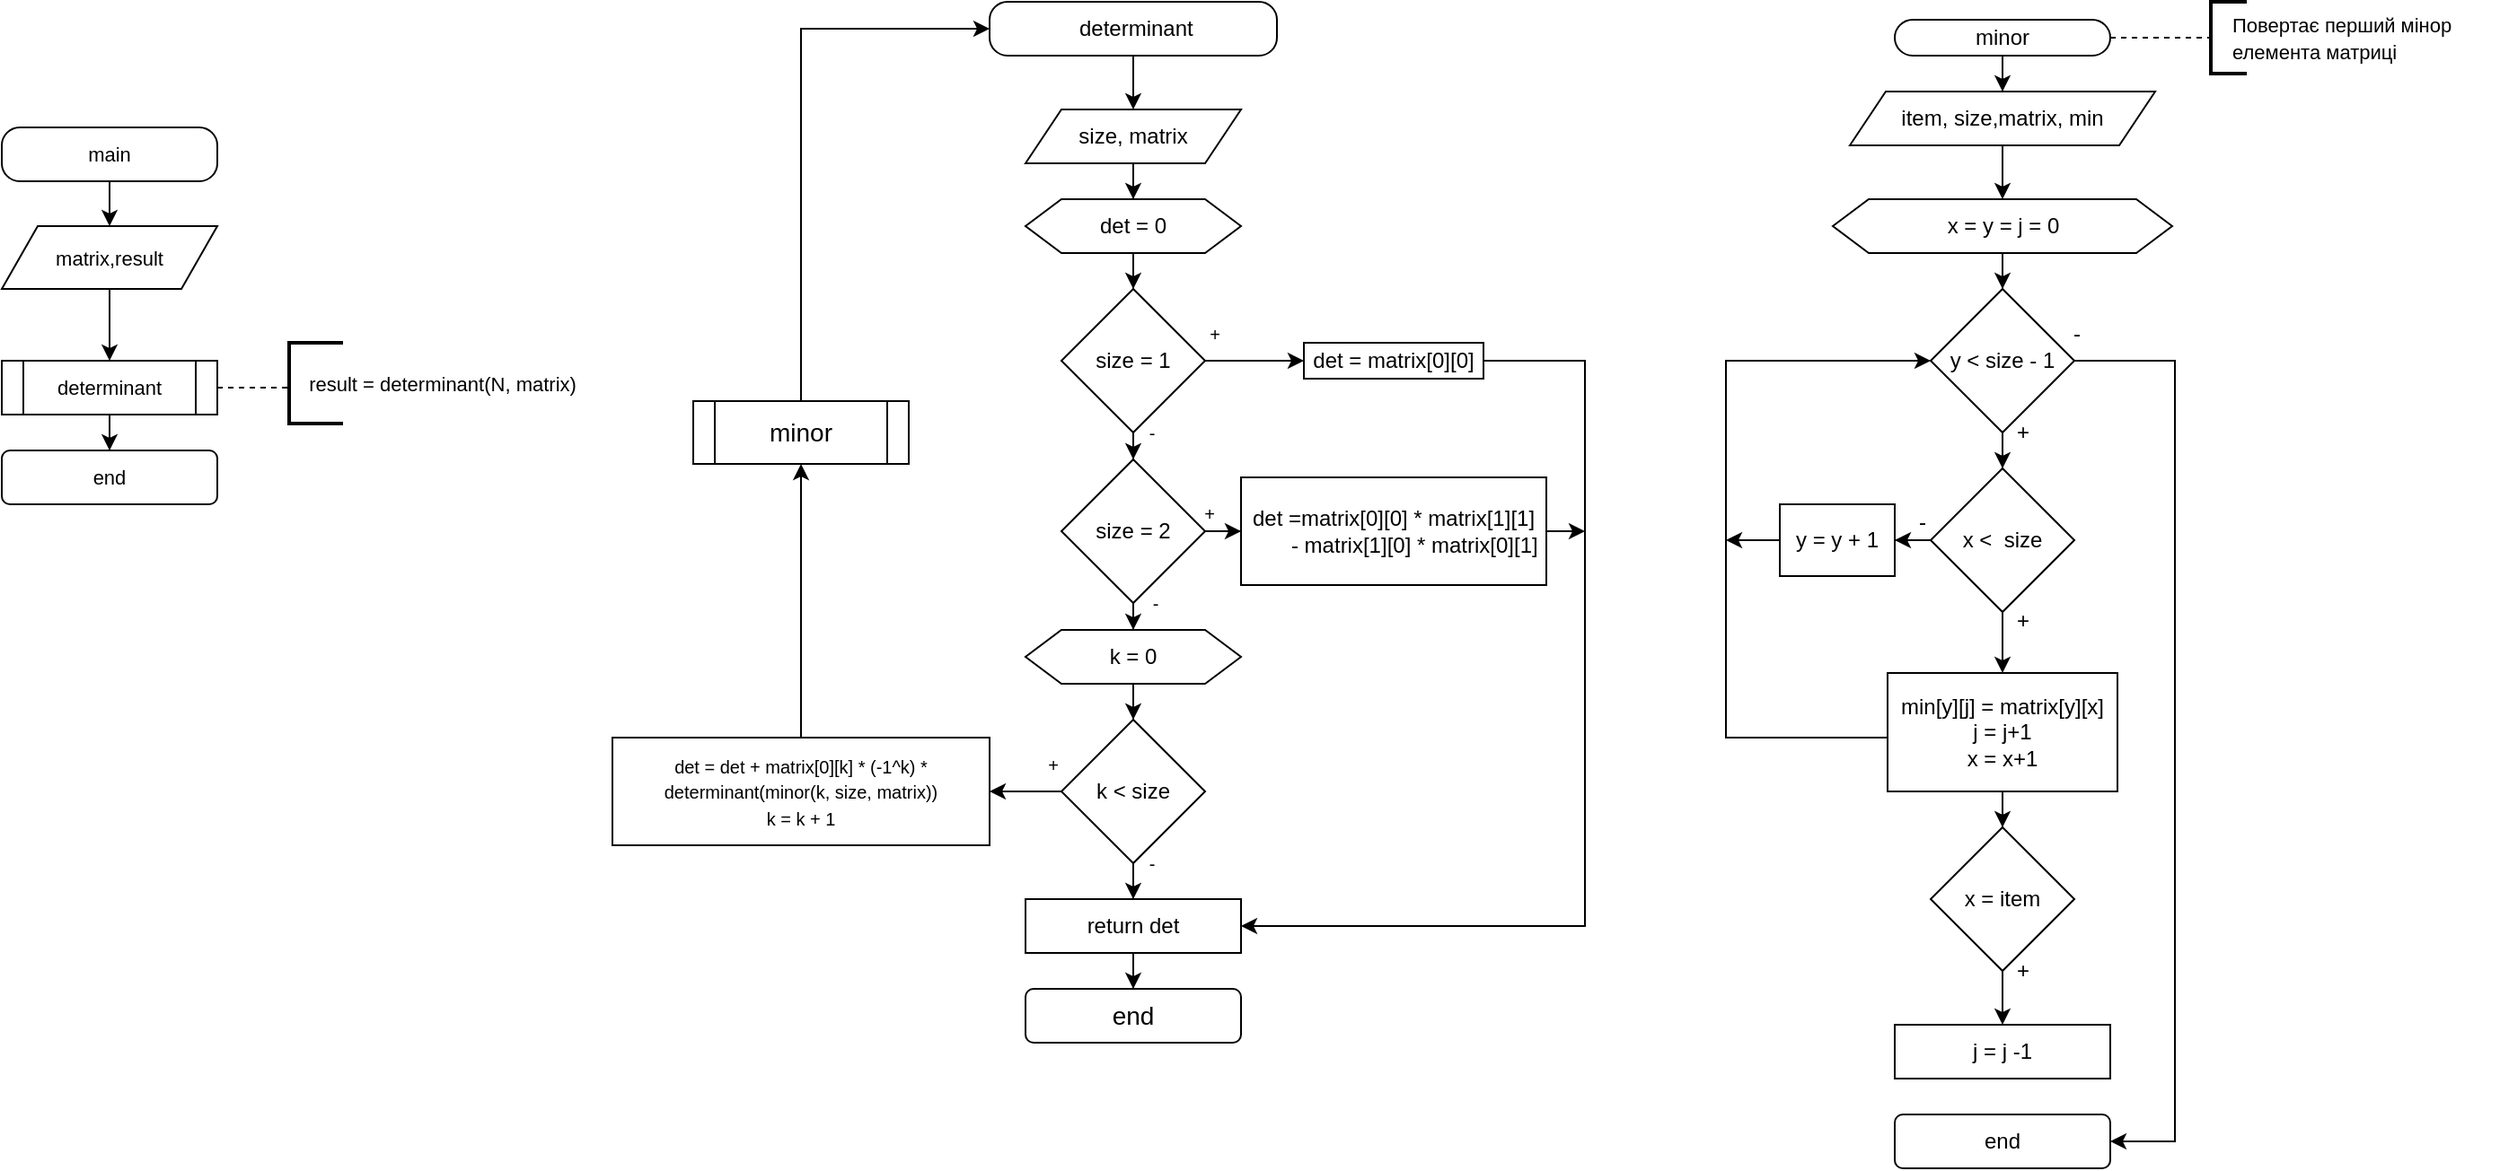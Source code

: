 <mxfile version="20.6.0" type="device"><diagram id="xwxrCnPrzuQv0ZZYlYmj" name="Страница 1"><mxGraphModel dx="2249" dy="790" grid="1" gridSize="10" guides="1" tooltips="1" connect="1" arrows="1" fold="1" page="1" pageScale="1" pageWidth="827" pageHeight="1169" math="0" shadow="0"><root><mxCell id="0"/><mxCell id="1" parent="0"/><mxCell id="r06fIW9i01RZ_X12E-_H-40" value="" style="edgeStyle=orthogonalEdgeStyle;rounded=0;orthogonalLoop=1;jettySize=auto;html=1;fontFamily=Helvetica;fontSize=12;fontColor=default;" parent="1" source="r06fIW9i01RZ_X12E-_H-7" target="r06fIW9i01RZ_X12E-_H-39" edge="1"><mxGeometry relative="1" as="geometry"/></mxCell><mxCell id="r06fIW9i01RZ_X12E-_H-7" value="minor" style="rounded=1;whiteSpace=wrap;html=1;absoluteArcSize=1;" parent="1" vertex="1"><mxGeometry x="354" y="340" width="120" height="20" as="geometry"/></mxCell><mxCell id="r06fIW9i01RZ_X12E-_H-43" value="" style="edgeStyle=orthogonalEdgeStyle;rounded=0;orthogonalLoop=1;jettySize=auto;html=1;fontFamily=Helvetica;fontSize=12;fontColor=default;" parent="1" source="r06fIW9i01RZ_X12E-_H-12" target="r06fIW9i01RZ_X12E-_H-18" edge="1"><mxGeometry relative="1" as="geometry"/></mxCell><mxCell id="r06fIW9i01RZ_X12E-_H-74" style="edgeStyle=orthogonalEdgeStyle;rounded=0;orthogonalLoop=1;jettySize=auto;html=1;entryX=1;entryY=0.5;entryDx=0;entryDy=0;fontFamily=Helvetica;fontSize=12;fontColor=default;" parent="1" source="r06fIW9i01RZ_X12E-_H-12" target="r06fIW9i01RZ_X12E-_H-60" edge="1"><mxGeometry relative="1" as="geometry"><Array as="points"><mxPoint x="510" y="530"/><mxPoint x="510" y="965"/></Array></mxGeometry></mxCell><mxCell id="r06fIW9i01RZ_X12E-_H-12" value="y &amp;lt; size - 1" style="rhombus;whiteSpace=wrap;html=1;rounded=0;allowArrows=1;double=0;noLabel=0;" parent="1" vertex="1"><mxGeometry x="374" y="490" width="80" height="80" as="geometry"/></mxCell><mxCell id="r06fIW9i01RZ_X12E-_H-83" value="" style="edgeStyle=orthogonalEdgeStyle;rounded=0;orthogonalLoop=1;jettySize=auto;html=1;fontFamily=Helvetica;fontSize=12;fontColor=default;" parent="1" source="r06fIW9i01RZ_X12E-_H-18" target="r06fIW9i01RZ_X12E-_H-79" edge="1"><mxGeometry relative="1" as="geometry"/></mxCell><mxCell id="r06fIW9i01RZ_X12E-_H-89" value="" style="edgeStyle=orthogonalEdgeStyle;rounded=0;orthogonalLoop=1;jettySize=auto;html=1;fontFamily=Helvetica;fontSize=12;fontColor=default;" parent="1" source="r06fIW9i01RZ_X12E-_H-18" target="r06fIW9i01RZ_X12E-_H-44" edge="1"><mxGeometry relative="1" as="geometry"/></mxCell><mxCell id="r06fIW9i01RZ_X12E-_H-18" value="x &amp;lt;&amp;nbsp; size" style="rhombus;whiteSpace=wrap;html=1;rounded=0;allowArrows=1;double=0;noLabel=0;" parent="1" vertex="1"><mxGeometry x="374" y="590" width="80" height="80" as="geometry"/></mxCell><mxCell id="r06fIW9i01RZ_X12E-_H-26" value="" style="edgeStyle=orthogonalEdgeStyle;rounded=0;orthogonalLoop=1;jettySize=auto;html=1;" parent="1" source="r06fIW9i01RZ_X12E-_H-24" target="r06fIW9i01RZ_X12E-_H-12" edge="1"><mxGeometry relative="1" as="geometry"/></mxCell><mxCell id="r06fIW9i01RZ_X12E-_H-24" value="&lt;div&gt;x = y = j = 0&lt;br&gt;&lt;/div&gt;" style="shape=hexagon;perimeter=hexagonPerimeter2;whiteSpace=wrap;html=1;fixedSize=1;rounded=0;" parent="1" vertex="1"><mxGeometry x="319.5" y="440" width="189" height="30" as="geometry"/></mxCell><mxCell id="r06fIW9i01RZ_X12E-_H-41" value="" style="edgeStyle=orthogonalEdgeStyle;rounded=0;orthogonalLoop=1;jettySize=auto;html=1;fontFamily=Helvetica;fontSize=12;fontColor=default;" parent="1" source="r06fIW9i01RZ_X12E-_H-39" target="r06fIW9i01RZ_X12E-_H-24" edge="1"><mxGeometry relative="1" as="geometry"/></mxCell><mxCell id="r06fIW9i01RZ_X12E-_H-39" value="item, size,matrix, min" style="shape=parallelogram;perimeter=parallelogramPerimeter;whiteSpace=wrap;html=1;fixedSize=1;rounded=0;strokeColor=default;fontFamily=Helvetica;fontSize=12;fontColor=default;fillColor=default;" parent="1" vertex="1"><mxGeometry x="329" y="380" width="170" height="30" as="geometry"/></mxCell><mxCell id="r06fIW9i01RZ_X12E-_H-69" style="edgeStyle=orthogonalEdgeStyle;rounded=0;orthogonalLoop=1;jettySize=auto;html=1;entryX=0;entryY=0.5;entryDx=0;entryDy=0;fontFamily=Helvetica;fontSize=12;fontColor=default;" parent="1" source="r06fIW9i01RZ_X12E-_H-44" target="r06fIW9i01RZ_X12E-_H-12" edge="1"><mxGeometry relative="1" as="geometry"><Array as="points"><mxPoint x="260" y="740"/><mxPoint x="260" y="530"/></Array></mxGeometry></mxCell><mxCell id="r06fIW9i01RZ_X12E-_H-90" value="" style="edgeStyle=orthogonalEdgeStyle;rounded=0;orthogonalLoop=1;jettySize=auto;html=1;fontFamily=Helvetica;fontSize=12;fontColor=default;entryX=0.5;entryY=0;entryDx=0;entryDy=0;" parent="1" source="r06fIW9i01RZ_X12E-_H-44" target="r06fIW9i01RZ_X12E-_H-48" edge="1"><mxGeometry relative="1" as="geometry"/></mxCell><mxCell id="r06fIW9i01RZ_X12E-_H-44" value="&lt;div&gt;min[y][j] = matrix[y][x]&lt;/div&gt;&lt;div&gt;j = j+1&lt;br&gt;&lt;/div&gt;&lt;div&gt;x = x+1&lt;br&gt;&lt;/div&gt;" style="rounded=0;whiteSpace=wrap;html=1;strokeColor=default;fontFamily=Helvetica;fontSize=12;fontColor=default;fillColor=default;" parent="1" vertex="1"><mxGeometry x="350" y="704" width="128" height="66" as="geometry"/></mxCell><mxCell id="r06fIW9i01RZ_X12E-_H-51" value="" style="edgeStyle=orthogonalEdgeStyle;rounded=0;orthogonalLoop=1;jettySize=auto;html=1;fontFamily=Helvetica;fontSize=12;fontColor=default;" parent="1" source="r06fIW9i01RZ_X12E-_H-48" target="r06fIW9i01RZ_X12E-_H-50" edge="1"><mxGeometry relative="1" as="geometry"/></mxCell><mxCell id="r06fIW9i01RZ_X12E-_H-48" value="x = item" style="rhombus;whiteSpace=wrap;html=1;rounded=0;strokeColor=default;fontFamily=Helvetica;fontSize=12;fontColor=default;fillColor=default;" parent="1" vertex="1"><mxGeometry x="374" y="790" width="80" height="80" as="geometry"/></mxCell><mxCell id="r06fIW9i01RZ_X12E-_H-50" value="j = j -1" style="whiteSpace=wrap;html=1;rounded=0;" parent="1" vertex="1"><mxGeometry x="354" y="900" width="120" height="30" as="geometry"/></mxCell><mxCell id="r06fIW9i01RZ_X12E-_H-60" value="end" style="rounded=1;whiteSpace=wrap;html=1;strokeColor=default;fontFamily=Helvetica;fontSize=12;fontColor=default;fillColor=default;" parent="1" vertex="1"><mxGeometry x="354" y="950" width="120" height="30" as="geometry"/></mxCell><mxCell id="r06fIW9i01RZ_X12E-_H-64" value="-" style="text;html=1;align=center;verticalAlign=middle;resizable=0;points=[];autosize=1;strokeColor=none;fillColor=none;fontSize=12;fontFamily=Helvetica;fontColor=default;rounded=0;" parent="1" vertex="1"><mxGeometry x="354" y="605" width="30" height="30" as="geometry"/></mxCell><mxCell id="r06fIW9i01RZ_X12E-_H-65" value="+" style="text;html=1;align=center;verticalAlign=middle;resizable=0;points=[];autosize=1;strokeColor=none;fillColor=none;fontSize=12;fontFamily=Helvetica;fontColor=default;" parent="1" vertex="1"><mxGeometry x="410" y="660" width="30" height="30" as="geometry"/></mxCell><mxCell id="r06fIW9i01RZ_X12E-_H-66" value="+" style="text;html=1;align=center;verticalAlign=middle;resizable=0;points=[];autosize=1;strokeColor=none;fillColor=none;fontSize=12;fontFamily=Helvetica;fontColor=default;rounded=0;" parent="1" vertex="1"><mxGeometry x="410" y="555" width="30" height="30" as="geometry"/></mxCell><mxCell id="r06fIW9i01RZ_X12E-_H-67" value="-" style="text;html=1;align=center;verticalAlign=middle;resizable=0;points=[];autosize=1;strokeColor=none;fillColor=none;fontSize=12;fontFamily=Helvetica;fontColor=default;" parent="1" vertex="1"><mxGeometry x="440" y="500" width="30" height="30" as="geometry"/></mxCell><mxCell id="r06fIW9i01RZ_X12E-_H-68" value="+" style="text;html=1;align=center;verticalAlign=middle;resizable=0;points=[];autosize=1;strokeColor=none;fillColor=none;fontSize=12;fontFamily=Helvetica;fontColor=default;" parent="1" vertex="1"><mxGeometry x="410" y="855" width="30" height="30" as="geometry"/></mxCell><mxCell id="r06fIW9i01RZ_X12E-_H-87" style="edgeStyle=orthogonalEdgeStyle;rounded=0;orthogonalLoop=1;jettySize=auto;html=1;fontFamily=Helvetica;fontSize=12;fontColor=default;" parent="1" source="r06fIW9i01RZ_X12E-_H-79" edge="1"><mxGeometry relative="1" as="geometry"><mxPoint x="260" y="630" as="targetPoint"/></mxGeometry></mxCell><mxCell id="r06fIW9i01RZ_X12E-_H-79" value="y = y + 1" style="rounded=0;whiteSpace=wrap;html=1;strokeColor=default;fontFamily=Helvetica;fontSize=12;fontColor=default;fillColor=default;" parent="1" vertex="1"><mxGeometry x="290" y="610" width="64" height="40" as="geometry"/></mxCell><mxCell id="r06fIW9i01RZ_X12E-_H-91" value="" style="endArrow=none;dashed=1;html=1;rounded=0;fontFamily=Helvetica;fontSize=12;fontColor=default;" parent="1" edge="1"><mxGeometry width="50" height="50" relative="1" as="geometry"><mxPoint x="474" y="350" as="sourcePoint"/><mxPoint x="530" y="350" as="targetPoint"/></mxGeometry></mxCell><mxCell id="r06fIW9i01RZ_X12E-_H-93" value="" style="strokeWidth=2;html=1;shape=mxgraph.flowchart.annotation_1;align=left;pointerEvents=1;rounded=0;strokeColor=default;fontFamily=Helvetica;fontSize=12;fontColor=default;fillColor=default;" parent="1" vertex="1"><mxGeometry x="530" y="330" width="20" height="40" as="geometry"/></mxCell><mxCell id="r06fIW9i01RZ_X12E-_H-94" value="&lt;div align=&quot;left&quot;&gt;&lt;font style=&quot;font-size: 11px;&quot;&gt;Повертає перший мінор &lt;br&gt;&lt;/font&gt;&lt;/div&gt;&lt;div align=&quot;left&quot;&gt;&lt;font style=&quot;font-size: 11px;&quot;&gt;елемента матриці&lt;/font&gt;&lt;/div&gt;" style="text;html=1;align=left;verticalAlign=middle;resizable=0;points=[];autosize=1;strokeColor=none;fillColor=none;fontSize=12;fontFamily=Helvetica;fontColor=default;" parent="1" vertex="1"><mxGeometry x="540" y="330" width="150" height="40" as="geometry"/></mxCell><mxCell id="mHgFgrsqtLcGtWLCSfe8-1" value="" style="edgeStyle=orthogonalEdgeStyle;rounded=0;orthogonalLoop=1;jettySize=auto;html=1;" edge="1" parent="1" source="mHgFgrsqtLcGtWLCSfe8-2" target="mHgFgrsqtLcGtWLCSfe8-4"><mxGeometry relative="1" as="geometry"/></mxCell><mxCell id="mHgFgrsqtLcGtWLCSfe8-2" value="&amp;nbsp;determinant" style="rounded=1;whiteSpace=wrap;html=1;absoluteArcSize=1;" vertex="1" parent="1"><mxGeometry x="-150" y="330" width="160" height="30" as="geometry"/></mxCell><mxCell id="mHgFgrsqtLcGtWLCSfe8-3" value="" style="edgeStyle=orthogonalEdgeStyle;rounded=0;orthogonalLoop=1;jettySize=auto;html=1;" edge="1" parent="1" source="mHgFgrsqtLcGtWLCSfe8-4" target="mHgFgrsqtLcGtWLCSfe8-6"><mxGeometry relative="1" as="geometry"/></mxCell><mxCell id="mHgFgrsqtLcGtWLCSfe8-4" value="size, matrix" style="shape=parallelogram;perimeter=parallelogramPerimeter;whiteSpace=wrap;html=1;fixedSize=1;rounded=0;" vertex="1" parent="1"><mxGeometry x="-130" y="390" width="120" height="30" as="geometry"/></mxCell><mxCell id="mHgFgrsqtLcGtWLCSfe8-5" value="" style="edgeStyle=orthogonalEdgeStyle;rounded=0;orthogonalLoop=1;jettySize=auto;html=1;" edge="1" parent="1" source="mHgFgrsqtLcGtWLCSfe8-6" target="mHgFgrsqtLcGtWLCSfe8-9"><mxGeometry relative="1" as="geometry"/></mxCell><mxCell id="mHgFgrsqtLcGtWLCSfe8-6" value="det = 0" style="shape=hexagon;perimeter=hexagonPerimeter2;whiteSpace=wrap;html=1;fixedSize=1;rounded=0;" vertex="1" parent="1"><mxGeometry x="-130" y="440" width="120" height="30" as="geometry"/></mxCell><mxCell id="mHgFgrsqtLcGtWLCSfe8-7" value="" style="edgeStyle=orthogonalEdgeStyle;rounded=0;orthogonalLoop=1;jettySize=auto;html=1;" edge="1" parent="1" source="mHgFgrsqtLcGtWLCSfe8-9" target="mHgFgrsqtLcGtWLCSfe8-11"><mxGeometry relative="1" as="geometry"/></mxCell><mxCell id="mHgFgrsqtLcGtWLCSfe8-8" value="" style="edgeStyle=orthogonalEdgeStyle;rounded=0;orthogonalLoop=1;jettySize=auto;html=1;" edge="1" parent="1" source="mHgFgrsqtLcGtWLCSfe8-9" target="mHgFgrsqtLcGtWLCSfe8-14"><mxGeometry relative="1" as="geometry"/></mxCell><mxCell id="mHgFgrsqtLcGtWLCSfe8-9" value="size = 1" style="rhombus;whiteSpace=wrap;html=1;rounded=0;" vertex="1" parent="1"><mxGeometry x="-110" y="490" width="80" height="80" as="geometry"/></mxCell><mxCell id="mHgFgrsqtLcGtWLCSfe8-10" style="edgeStyle=orthogonalEdgeStyle;rounded=0;orthogonalLoop=1;jettySize=auto;html=1;entryX=1;entryY=0.5;entryDx=0;entryDy=0;fontSize=10;" edge="1" parent="1" source="mHgFgrsqtLcGtWLCSfe8-11" target="mHgFgrsqtLcGtWLCSfe8-25"><mxGeometry relative="1" as="geometry"><Array as="points"><mxPoint x="181.5" y="530"/><mxPoint x="181.5" y="845"/></Array></mxGeometry></mxCell><mxCell id="mHgFgrsqtLcGtWLCSfe8-11" value="det = matrix[0][0]" style="rounded=0;whiteSpace=wrap;html=1;" vertex="1" parent="1"><mxGeometry x="25" y="520" width="100" height="20" as="geometry"/></mxCell><mxCell id="mHgFgrsqtLcGtWLCSfe8-12" value="" style="edgeStyle=orthogonalEdgeStyle;rounded=0;orthogonalLoop=1;jettySize=auto;html=1;" edge="1" parent="1" source="mHgFgrsqtLcGtWLCSfe8-14" target="mHgFgrsqtLcGtWLCSfe8-16"><mxGeometry relative="1" as="geometry"/></mxCell><mxCell id="mHgFgrsqtLcGtWLCSfe8-13" value="" style="edgeStyle=orthogonalEdgeStyle;rounded=0;orthogonalLoop=1;jettySize=auto;html=1;" edge="1" parent="1" source="mHgFgrsqtLcGtWLCSfe8-14" target="mHgFgrsqtLcGtWLCSfe8-18"><mxGeometry relative="1" as="geometry"/></mxCell><mxCell id="mHgFgrsqtLcGtWLCSfe8-14" value="size = 2" style="rhombus;whiteSpace=wrap;html=1;rounded=0;" vertex="1" parent="1"><mxGeometry x="-110" y="585" width="80" height="80" as="geometry"/></mxCell><mxCell id="mHgFgrsqtLcGtWLCSfe8-15" style="edgeStyle=orthogonalEdgeStyle;rounded=0;orthogonalLoop=1;jettySize=auto;html=1;fontSize=10;" edge="1" parent="1" source="mHgFgrsqtLcGtWLCSfe8-16"><mxGeometry relative="1" as="geometry"><mxPoint x="181.5" y="625" as="targetPoint"/></mxGeometry></mxCell><mxCell id="mHgFgrsqtLcGtWLCSfe8-16" value="&lt;div&gt;det =matrix[0][0] * matrix[1][1]&lt;/div&gt;&lt;div&gt;&amp;nbsp;&amp;nbsp;&amp;nbsp;&amp;nbsp;&amp;nbsp;&amp;nbsp; - matrix[1][0] * matrix[0][1]&lt;br&gt;&lt;/div&gt;" style="rounded=0;whiteSpace=wrap;html=1;" vertex="1" parent="1"><mxGeometry x="-10" y="595" width="170" height="60" as="geometry"/></mxCell><mxCell id="mHgFgrsqtLcGtWLCSfe8-17" value="" style="edgeStyle=orthogonalEdgeStyle;rounded=0;orthogonalLoop=1;jettySize=auto;html=1;" edge="1" parent="1" source="mHgFgrsqtLcGtWLCSfe8-18" target="mHgFgrsqtLcGtWLCSfe8-21"><mxGeometry relative="1" as="geometry"/></mxCell><mxCell id="mHgFgrsqtLcGtWLCSfe8-18" value="k = 0" style="shape=hexagon;perimeter=hexagonPerimeter2;whiteSpace=wrap;html=1;fixedSize=1;rounded=0;" vertex="1" parent="1"><mxGeometry x="-130" y="680" width="120" height="30" as="geometry"/></mxCell><mxCell id="mHgFgrsqtLcGtWLCSfe8-19" value="" style="edgeStyle=orthogonalEdgeStyle;rounded=0;orthogonalLoop=1;jettySize=auto;html=1;" edge="1" parent="1" source="mHgFgrsqtLcGtWLCSfe8-21" target="mHgFgrsqtLcGtWLCSfe8-23"><mxGeometry relative="1" as="geometry"/></mxCell><mxCell id="mHgFgrsqtLcGtWLCSfe8-20" value="" style="edgeStyle=orthogonalEdgeStyle;rounded=0;orthogonalLoop=1;jettySize=auto;html=1;" edge="1" parent="1" source="mHgFgrsqtLcGtWLCSfe8-21" target="mHgFgrsqtLcGtWLCSfe8-25"><mxGeometry relative="1" as="geometry"/></mxCell><mxCell id="mHgFgrsqtLcGtWLCSfe8-21" value="k &amp;lt; size" style="rhombus;whiteSpace=wrap;html=1;rounded=0;" vertex="1" parent="1"><mxGeometry x="-110" y="730" width="80" height="80" as="geometry"/></mxCell><mxCell id="mHgFgrsqtLcGtWLCSfe8-22" value="" style="edgeStyle=orthogonalEdgeStyle;rounded=0;orthogonalLoop=1;jettySize=auto;html=1;fontSize=14;" edge="1" parent="1" source="mHgFgrsqtLcGtWLCSfe8-23" target="mHgFgrsqtLcGtWLCSfe8-34"><mxGeometry relative="1" as="geometry"/></mxCell><mxCell id="mHgFgrsqtLcGtWLCSfe8-23" value="&lt;div&gt;&lt;font style=&quot;font-size: 10px;&quot;&gt;det = det + matrix[0][k] * (-1^k) * determinant(minor(k, size, matrix))&lt;br&gt;&lt;/font&gt;&lt;/div&gt;&lt;div&gt;&lt;font style=&quot;font-size: 10px;&quot;&gt;k = k + 1&lt;br&gt;&lt;/font&gt;&lt;/div&gt;" style="rounded=0;whiteSpace=wrap;html=1;" vertex="1" parent="1"><mxGeometry x="-360" y="740" width="210" height="60" as="geometry"/></mxCell><mxCell id="mHgFgrsqtLcGtWLCSfe8-24" value="" style="edgeStyle=orthogonalEdgeStyle;rounded=0;orthogonalLoop=1;jettySize=auto;html=1;fontSize=10;" edge="1" parent="1" source="mHgFgrsqtLcGtWLCSfe8-25" target="mHgFgrsqtLcGtWLCSfe8-32"><mxGeometry relative="1" as="geometry"/></mxCell><mxCell id="mHgFgrsqtLcGtWLCSfe8-25" value="&lt;div&gt;return det&lt;/div&gt;" style="whiteSpace=wrap;html=1;rounded=0;" vertex="1" parent="1"><mxGeometry x="-130" y="830" width="120" height="30" as="geometry"/></mxCell><mxCell id="mHgFgrsqtLcGtWLCSfe8-26" value="+" style="text;html=1;align=center;verticalAlign=middle;resizable=0;points=[];autosize=1;strokeColor=none;fillColor=none;fontSize=10;" vertex="1" parent="1"><mxGeometry x="-40" y="500" width="30" height="30" as="geometry"/></mxCell><mxCell id="mHgFgrsqtLcGtWLCSfe8-27" value="+" style="text;html=1;align=center;verticalAlign=middle;resizable=0;points=[];autosize=1;strokeColor=none;fillColor=none;fontSize=10;" vertex="1" parent="1"><mxGeometry x="-43" y="600" width="30" height="30" as="geometry"/></mxCell><mxCell id="mHgFgrsqtLcGtWLCSfe8-28" value="-" style="text;html=1;align=center;verticalAlign=middle;resizable=0;points=[];autosize=1;strokeColor=none;fillColor=none;fontSize=10;" vertex="1" parent="1"><mxGeometry x="-73" y="650" width="30" height="30" as="geometry"/></mxCell><mxCell id="mHgFgrsqtLcGtWLCSfe8-29" value="-" style="text;html=1;align=center;verticalAlign=middle;resizable=0;points=[];autosize=1;strokeColor=none;fillColor=none;fontSize=10;" vertex="1" parent="1"><mxGeometry x="-75" y="555" width="30" height="30" as="geometry"/></mxCell><mxCell id="mHgFgrsqtLcGtWLCSfe8-30" value="-" style="text;html=1;align=center;verticalAlign=middle;resizable=0;points=[];autosize=1;strokeColor=none;fillColor=none;fontSize=10;" vertex="1" parent="1"><mxGeometry x="-75" y="795" width="30" height="30" as="geometry"/></mxCell><mxCell id="mHgFgrsqtLcGtWLCSfe8-31" value="+" style="text;html=1;align=center;verticalAlign=middle;resizable=0;points=[];autosize=1;strokeColor=none;fillColor=none;fontSize=10;" vertex="1" parent="1"><mxGeometry x="-130" y="740" width="30" height="30" as="geometry"/></mxCell><mxCell id="mHgFgrsqtLcGtWLCSfe8-32" value="&lt;font style=&quot;font-size: 14px;&quot;&gt;end&lt;/font&gt;" style="rounded=1;whiteSpace=wrap;html=1;fontSize=10;" vertex="1" parent="1"><mxGeometry x="-130" y="880" width="120" height="30" as="geometry"/></mxCell><mxCell id="mHgFgrsqtLcGtWLCSfe8-33" style="edgeStyle=orthogonalEdgeStyle;rounded=0;orthogonalLoop=1;jettySize=auto;html=1;entryX=0;entryY=0.5;entryDx=0;entryDy=0;fontSize=14;" edge="1" parent="1" source="mHgFgrsqtLcGtWLCSfe8-34" target="mHgFgrsqtLcGtWLCSfe8-2"><mxGeometry relative="1" as="geometry"><Array as="points"><mxPoint x="-255" y="345"/></Array></mxGeometry></mxCell><mxCell id="mHgFgrsqtLcGtWLCSfe8-34" value="minor" style="shape=process;whiteSpace=wrap;html=1;backgroundOutline=1;rounded=0;fontSize=14;" vertex="1" parent="1"><mxGeometry x="-315" y="552.5" width="120" height="35" as="geometry"/></mxCell><mxCell id="mHgFgrsqtLcGtWLCSfe8-35" value="" style="edgeStyle=orthogonalEdgeStyle;rounded=0;orthogonalLoop=1;jettySize=auto;html=1;fontFamily=Helvetica;fontSize=11;fontColor=default;" edge="1" parent="1" source="mHgFgrsqtLcGtWLCSfe8-36" target="mHgFgrsqtLcGtWLCSfe8-38"><mxGeometry relative="1" as="geometry"/></mxCell><mxCell id="mHgFgrsqtLcGtWLCSfe8-36" value="main" style="rounded=1;whiteSpace=wrap;html=1;strokeColor=default;fontFamily=Helvetica;fontSize=11;fontColor=default;fillColor=default;fillOpacity=100;absoluteArcSize=1;" vertex="1" parent="1"><mxGeometry x="-700" y="400" width="120" height="30" as="geometry"/></mxCell><mxCell id="mHgFgrsqtLcGtWLCSfe8-37" value="" style="edgeStyle=orthogonalEdgeStyle;rounded=0;orthogonalLoop=1;jettySize=auto;html=1;fontFamily=Helvetica;fontSize=11;fontColor=default;" edge="1" parent="1" source="mHgFgrsqtLcGtWLCSfe8-38"><mxGeometry relative="1" as="geometry"><mxPoint x="-640.0" y="530" as="targetPoint"/></mxGeometry></mxCell><mxCell id="mHgFgrsqtLcGtWLCSfe8-38" value="matrix,result" style="shape=parallelogram;perimeter=parallelogramPerimeter;whiteSpace=wrap;html=1;fixedSize=1;rounded=0;strokeColor=default;fontFamily=Helvetica;fontSize=11;fontColor=default;fillColor=default;" vertex="1" parent="1"><mxGeometry x="-700" y="455" width="120" height="35" as="geometry"/></mxCell><mxCell id="mHgFgrsqtLcGtWLCSfe8-39" value="" style="edgeStyle=orthogonalEdgeStyle;rounded=0;orthogonalLoop=1;jettySize=auto;html=1;fontFamily=Helvetica;fontSize=11;fontColor=default;" edge="1" parent="1" source="mHgFgrsqtLcGtWLCSfe8-40" target="mHgFgrsqtLcGtWLCSfe8-44"><mxGeometry relative="1" as="geometry"/></mxCell><mxCell id="mHgFgrsqtLcGtWLCSfe8-40" value="determinant" style="shape=process;whiteSpace=wrap;html=1;backgroundOutline=1;rounded=0;strokeColor=default;fontFamily=Helvetica;fontSize=11;fontColor=default;fillColor=default;" vertex="1" parent="1"><mxGeometry x="-700" y="530" width="120" height="30" as="geometry"/></mxCell><mxCell id="mHgFgrsqtLcGtWLCSfe8-41" value="" style="endArrow=none;dashed=1;html=1;rounded=0;fontFamily=Helvetica;fontSize=11;fontColor=default;exitX=1;exitY=0.5;exitDx=0;exitDy=0;" edge="1" parent="1" source="mHgFgrsqtLcGtWLCSfe8-40"><mxGeometry width="50" height="50" relative="1" as="geometry"><mxPoint x="-530" y="590" as="sourcePoint"/><mxPoint x="-540" y="545" as="targetPoint"/></mxGeometry></mxCell><mxCell id="mHgFgrsqtLcGtWLCSfe8-42" value="" style="strokeWidth=2;html=1;shape=mxgraph.flowchart.annotation_1;align=left;pointerEvents=1;rounded=0;strokeColor=default;fontFamily=Helvetica;fontSize=11;fontColor=default;fillColor=default;" vertex="1" parent="1"><mxGeometry x="-540" y="520" width="30" height="45" as="geometry"/></mxCell><mxCell id="mHgFgrsqtLcGtWLCSfe8-43" value="result = determinant(N, matrix)" style="text;html=1;align=center;verticalAlign=middle;resizable=0;points=[];autosize=1;strokeColor=none;fillColor=none;fontSize=11;fontFamily=Helvetica;fontColor=default;" vertex="1" parent="1"><mxGeometry x="-540" y="527.5" width="170" height="30" as="geometry"/></mxCell><mxCell id="mHgFgrsqtLcGtWLCSfe8-44" value="end" style="rounded=1;whiteSpace=wrap;html=1;strokeColor=default;fontFamily=Helvetica;fontSize=11;fontColor=default;fillColor=default;" vertex="1" parent="1"><mxGeometry x="-700" y="580" width="120" height="30" as="geometry"/></mxCell></root></mxGraphModel></diagram></mxfile>